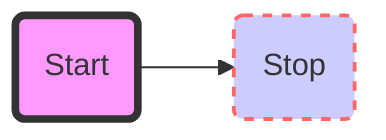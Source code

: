 graph LR
    id1(Start)-->id2(Stop)
    style id1 fill:#f9f,stroke:#333,stroke-width:4px
    style id2 fill:#ccf,stroke:#f66,stroke-width:2px,stroke-dasharray: 5, 5